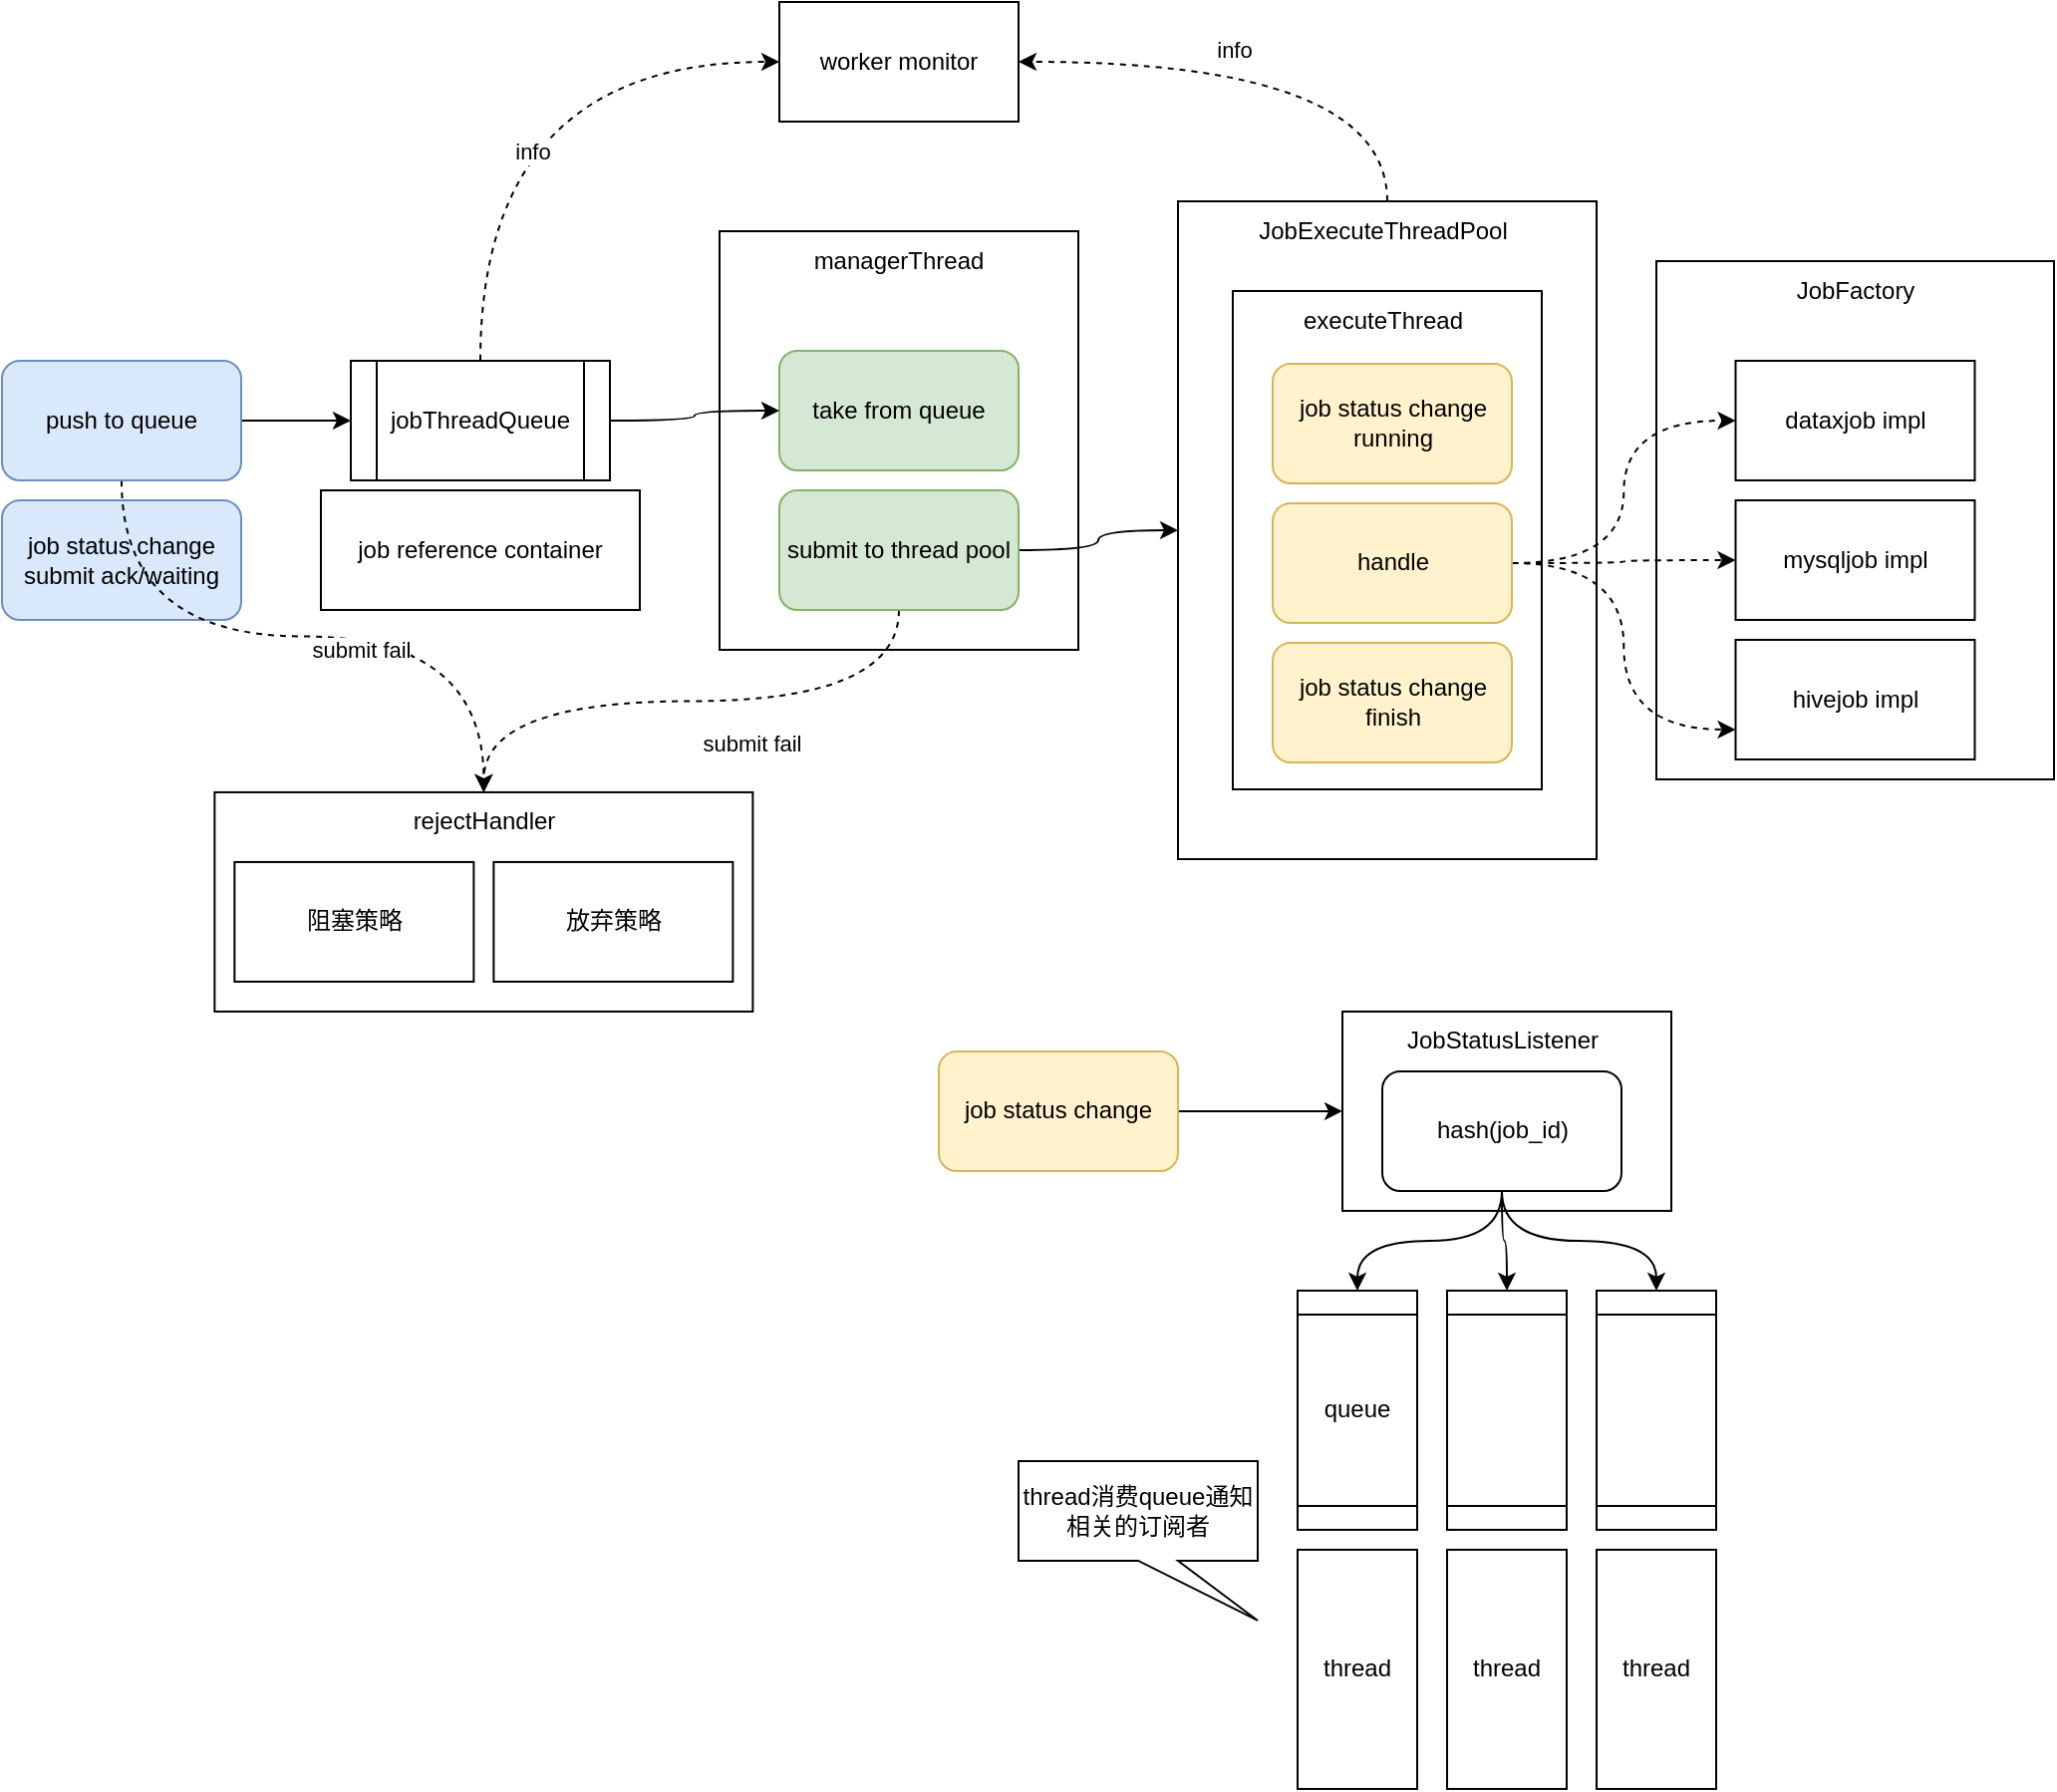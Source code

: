 <mxfile version="15.9.6" type="github">
  <diagram id="Te5YY8LxiNCL_96-FdH6" name="第 1 页">
    <mxGraphModel dx="3838" dy="4336" grid="1" gridSize="10" guides="1" tooltips="1" connect="1" arrows="1" fold="1" page="1" pageScale="1" pageWidth="1169" pageHeight="1654" math="0" shadow="0">
      <root>
        <mxCell id="0" />
        <mxCell id="1" parent="0" />
        <mxCell id="dTmaL1U6KmH8cPu5LNKW-108" style="edgeStyle=orthogonalEdgeStyle;curved=1;rounded=0;orthogonalLoop=1;jettySize=auto;html=1;entryX=1;entryY=0.5;entryDx=0;entryDy=0;dashed=1;" edge="1" parent="1" source="dTmaL1U6KmH8cPu5LNKW-19" target="dTmaL1U6KmH8cPu5LNKW-93">
          <mxGeometry relative="1" as="geometry">
            <Array as="points">
              <mxPoint x="-1485" y="-2240" />
            </Array>
          </mxGeometry>
        </mxCell>
        <mxCell id="dTmaL1U6KmH8cPu5LNKW-109" value="info" style="edgeLabel;html=1;align=center;verticalAlign=middle;resizable=0;points=[];" vertex="1" connectable="0" parent="dTmaL1U6KmH8cPu5LNKW-108">
          <mxGeometry x="0.158" y="-6" relative="1" as="geometry">
            <mxPoint as="offset" />
          </mxGeometry>
        </mxCell>
        <mxCell id="dTmaL1U6KmH8cPu5LNKW-19" value="" style="whiteSpace=wrap;html=1;" vertex="1" parent="1">
          <mxGeometry x="-1590" y="-2170" width="210" height="330" as="geometry" />
        </mxCell>
        <mxCell id="dTmaL1U6KmH8cPu5LNKW-101" value="" style="rounded=0;whiteSpace=wrap;html=1;" vertex="1" parent="1">
          <mxGeometry x="-1562.5" y="-2125" width="155" height="250" as="geometry" />
        </mxCell>
        <mxCell id="dTmaL1U6KmH8cPu5LNKW-85" value="" style="whiteSpace=wrap;html=1;" vertex="1" parent="1">
          <mxGeometry x="-1350" y="-2140" width="199.5" height="260" as="geometry" />
        </mxCell>
        <mxCell id="dTmaL1U6KmH8cPu5LNKW-107" style="edgeStyle=orthogonalEdgeStyle;curved=1;rounded=0;orthogonalLoop=1;jettySize=auto;html=1;entryX=0;entryY=0.5;entryDx=0;entryDy=0;dashed=1;" edge="1" parent="1" source="dTmaL1U6KmH8cPu5LNKW-16" target="dTmaL1U6KmH8cPu5LNKW-93">
          <mxGeometry relative="1" as="geometry">
            <Array as="points">
              <mxPoint x="-1940" y="-2240" />
            </Array>
          </mxGeometry>
        </mxCell>
        <mxCell id="dTmaL1U6KmH8cPu5LNKW-110" value="info" style="edgeLabel;html=1;align=center;verticalAlign=middle;resizable=0;points=[];" vertex="1" connectable="0" parent="dTmaL1U6KmH8cPu5LNKW-107">
          <mxGeometry x="-0.293" y="-26" relative="1" as="geometry">
            <mxPoint y="1" as="offset" />
          </mxGeometry>
        </mxCell>
        <mxCell id="dTmaL1U6KmH8cPu5LNKW-16" value="jobThreadQueue" style="shape=process;whiteSpace=wrap;html=1;backgroundOutline=1;" vertex="1" parent="1">
          <mxGeometry x="-2005" y="-2090" width="130" height="60" as="geometry" />
        </mxCell>
        <mxCell id="dTmaL1U6KmH8cPu5LNKW-18" value="" style="rounded=0;whiteSpace=wrap;html=1;" vertex="1" parent="1">
          <mxGeometry x="-1507.5" y="-1763.53" width="165" height="100" as="geometry" />
        </mxCell>
        <mxCell id="dTmaL1U6KmH8cPu5LNKW-103" style="edgeStyle=orthogonalEdgeStyle;curved=1;rounded=0;orthogonalLoop=1;jettySize=auto;html=1;entryX=0;entryY=0.5;entryDx=0;entryDy=0;dashed=1;" edge="1" parent="1" source="dTmaL1U6KmH8cPu5LNKW-20" target="dTmaL1U6KmH8cPu5LNKW-80">
          <mxGeometry relative="1" as="geometry" />
        </mxCell>
        <mxCell id="dTmaL1U6KmH8cPu5LNKW-104" style="edgeStyle=orthogonalEdgeStyle;curved=1;rounded=0;orthogonalLoop=1;jettySize=auto;html=1;dashed=1;" edge="1" parent="1" source="dTmaL1U6KmH8cPu5LNKW-20" target="dTmaL1U6KmH8cPu5LNKW-79">
          <mxGeometry relative="1" as="geometry" />
        </mxCell>
        <mxCell id="dTmaL1U6KmH8cPu5LNKW-105" style="edgeStyle=orthogonalEdgeStyle;curved=1;rounded=0;orthogonalLoop=1;jettySize=auto;html=1;entryX=0;entryY=0.75;entryDx=0;entryDy=0;dashed=1;" edge="1" parent="1" source="dTmaL1U6KmH8cPu5LNKW-20" target="dTmaL1U6KmH8cPu5LNKW-81">
          <mxGeometry relative="1" as="geometry" />
        </mxCell>
        <mxCell id="dTmaL1U6KmH8cPu5LNKW-20" value="handle" style="rounded=1;whiteSpace=wrap;html=1;fillColor=#fff2cc;strokeColor=#d6b656;" vertex="1" parent="1">
          <mxGeometry x="-1542.5" y="-2018.53" width="120" height="60" as="geometry" />
        </mxCell>
        <mxCell id="dTmaL1U6KmH8cPu5LNKW-22" value="job status change&lt;br&gt;running" style="rounded=1;whiteSpace=wrap;html=1;fillColor=#fff2cc;strokeColor=#d6b656;" vertex="1" parent="1">
          <mxGeometry x="-1542.5" y="-2088.53" width="120" height="60" as="geometry" />
        </mxCell>
        <mxCell id="dTmaL1U6KmH8cPu5LNKW-23" value="job status change&lt;br&gt;finish" style="rounded=1;whiteSpace=wrap;html=1;fillColor=#fff2cc;strokeColor=#d6b656;" vertex="1" parent="1">
          <mxGeometry x="-1542.5" y="-1948.53" width="120" height="60" as="geometry" />
        </mxCell>
        <mxCell id="dTmaL1U6KmH8cPu5LNKW-24" value="JobExecuteThreadPool" style="text;html=1;strokeColor=none;fillColor=none;align=center;verticalAlign=middle;whiteSpace=wrap;rounded=0;" vertex="1" parent="1">
          <mxGeometry x="-1517.5" y="-2170" width="60" height="30" as="geometry" />
        </mxCell>
        <mxCell id="dTmaL1U6KmH8cPu5LNKW-27" value="queue" style="shape=process;whiteSpace=wrap;html=1;backgroundOutline=1;direction=south;" vertex="1" parent="1">
          <mxGeometry x="-1530" y="-1623.53" width="60" height="120" as="geometry" />
        </mxCell>
        <mxCell id="dTmaL1U6KmH8cPu5LNKW-28" value="" style="shape=process;whiteSpace=wrap;html=1;backgroundOutline=1;direction=south;" vertex="1" parent="1">
          <mxGeometry x="-1455" y="-1623.53" width="60" height="120" as="geometry" />
        </mxCell>
        <mxCell id="dTmaL1U6KmH8cPu5LNKW-29" value="" style="shape=process;whiteSpace=wrap;html=1;backgroundOutline=1;direction=south;" vertex="1" parent="1">
          <mxGeometry x="-1380" y="-1623.53" width="60" height="120" as="geometry" />
        </mxCell>
        <mxCell id="dTmaL1U6KmH8cPu5LNKW-64" style="edgeStyle=orthogonalEdgeStyle;curved=1;rounded=0;orthogonalLoop=1;jettySize=auto;html=1;" edge="1" parent="1" source="dTmaL1U6KmH8cPu5LNKW-35" target="dTmaL1U6KmH8cPu5LNKW-27">
          <mxGeometry relative="1" as="geometry" />
        </mxCell>
        <mxCell id="dTmaL1U6KmH8cPu5LNKW-65" style="edgeStyle=orthogonalEdgeStyle;curved=1;rounded=0;orthogonalLoop=1;jettySize=auto;html=1;" edge="1" parent="1" source="dTmaL1U6KmH8cPu5LNKW-35" target="dTmaL1U6KmH8cPu5LNKW-28">
          <mxGeometry relative="1" as="geometry" />
        </mxCell>
        <mxCell id="dTmaL1U6KmH8cPu5LNKW-66" style="edgeStyle=orthogonalEdgeStyle;curved=1;rounded=0;orthogonalLoop=1;jettySize=auto;html=1;" edge="1" parent="1" source="dTmaL1U6KmH8cPu5LNKW-35" target="dTmaL1U6KmH8cPu5LNKW-29">
          <mxGeometry relative="1" as="geometry" />
        </mxCell>
        <mxCell id="dTmaL1U6KmH8cPu5LNKW-35" value="hash(job_id)" style="rounded=1;whiteSpace=wrap;html=1;" vertex="1" parent="1">
          <mxGeometry x="-1487.5" y="-1733.53" width="120" height="60" as="geometry" />
        </mxCell>
        <mxCell id="dTmaL1U6KmH8cPu5LNKW-36" value="JobStatusListener" style="text;html=1;strokeColor=none;fillColor=none;align=center;verticalAlign=middle;whiteSpace=wrap;rounded=0;" vertex="1" parent="1">
          <mxGeometry x="-1457.5" y="-1763.53" width="60" height="30" as="geometry" />
        </mxCell>
        <mxCell id="dTmaL1U6KmH8cPu5LNKW-42" value="job status change&lt;br&gt;submit ack/waiting" style="rounded=1;whiteSpace=wrap;html=1;fillColor=#dae8fc;strokeColor=#6c8ebf;" vertex="1" parent="1">
          <mxGeometry x="-2180" y="-2020" width="120" height="60" as="geometry" />
        </mxCell>
        <mxCell id="dTmaL1U6KmH8cPu5LNKW-44" value="thread" style="rounded=0;whiteSpace=wrap;html=1;direction=south;" vertex="1" parent="1">
          <mxGeometry x="-1530" y="-1493.53" width="60" height="120" as="geometry" />
        </mxCell>
        <mxCell id="dTmaL1U6KmH8cPu5LNKW-45" value="thread" style="rounded=0;whiteSpace=wrap;html=1;direction=south;" vertex="1" parent="1">
          <mxGeometry x="-1455" y="-1493.53" width="60" height="120" as="geometry" />
        </mxCell>
        <mxCell id="dTmaL1U6KmH8cPu5LNKW-46" value="thread" style="rounded=0;whiteSpace=wrap;html=1;direction=south;" vertex="1" parent="1">
          <mxGeometry x="-1380" y="-1493.53" width="60" height="120" as="geometry" />
        </mxCell>
        <mxCell id="dTmaL1U6KmH8cPu5LNKW-47" value="" style="whiteSpace=wrap;html=1;" vertex="1" parent="1">
          <mxGeometry x="-1820" y="-2155" width="180" height="210" as="geometry" />
        </mxCell>
        <mxCell id="dTmaL1U6KmH8cPu5LNKW-48" value="take from queue" style="rounded=1;whiteSpace=wrap;html=1;fillColor=#d5e8d4;strokeColor=#82b366;" vertex="1" parent="1">
          <mxGeometry x="-1790" y="-2095" width="120" height="60" as="geometry" />
        </mxCell>
        <mxCell id="dTmaL1U6KmH8cPu5LNKW-50" style="edgeStyle=orthogonalEdgeStyle;curved=1;rounded=0;orthogonalLoop=1;jettySize=auto;html=1;" edge="1" parent="1" source="dTmaL1U6KmH8cPu5LNKW-49" target="dTmaL1U6KmH8cPu5LNKW-16">
          <mxGeometry relative="1" as="geometry" />
        </mxCell>
        <mxCell id="dTmaL1U6KmH8cPu5LNKW-75" style="edgeStyle=orthogonalEdgeStyle;curved=1;rounded=0;orthogonalLoop=1;jettySize=auto;html=1;dashed=1;" edge="1" parent="1" source="dTmaL1U6KmH8cPu5LNKW-49" target="dTmaL1U6KmH8cPu5LNKW-55">
          <mxGeometry relative="1" as="geometry" />
        </mxCell>
        <mxCell id="dTmaL1U6KmH8cPu5LNKW-76" value="submit fail" style="edgeLabel;html=1;align=center;verticalAlign=middle;resizable=0;points=[];" vertex="1" connectable="0" parent="dTmaL1U6KmH8cPu5LNKW-75">
          <mxGeometry x="0.172" y="-6" relative="1" as="geometry">
            <mxPoint as="offset" />
          </mxGeometry>
        </mxCell>
        <mxCell id="dTmaL1U6KmH8cPu5LNKW-49" value="push to queue" style="rounded=1;whiteSpace=wrap;html=1;fillColor=#dae8fc;strokeColor=#6c8ebf;" vertex="1" parent="1">
          <mxGeometry x="-2180" y="-2090" width="120" height="60" as="geometry" />
        </mxCell>
        <mxCell id="dTmaL1U6KmH8cPu5LNKW-51" value="managerThread" style="text;html=1;strokeColor=none;fillColor=none;align=center;verticalAlign=middle;whiteSpace=wrap;rounded=0;" vertex="1" parent="1">
          <mxGeometry x="-1760" y="-2155" width="60" height="30" as="geometry" />
        </mxCell>
        <mxCell id="dTmaL1U6KmH8cPu5LNKW-60" style="edgeStyle=orthogonalEdgeStyle;curved=1;rounded=0;orthogonalLoop=1;jettySize=auto;html=1;" edge="1" parent="1" source="dTmaL1U6KmH8cPu5LNKW-53" target="dTmaL1U6KmH8cPu5LNKW-19">
          <mxGeometry relative="1" as="geometry" />
        </mxCell>
        <mxCell id="dTmaL1U6KmH8cPu5LNKW-73" style="edgeStyle=orthogonalEdgeStyle;curved=1;rounded=0;orthogonalLoop=1;jettySize=auto;html=1;dashed=1;exitX=0.5;exitY=1;exitDx=0;exitDy=0;" edge="1" parent="1" source="dTmaL1U6KmH8cPu5LNKW-53" target="dTmaL1U6KmH8cPu5LNKW-55">
          <mxGeometry relative="1" as="geometry" />
        </mxCell>
        <mxCell id="dTmaL1U6KmH8cPu5LNKW-74" value="submit fail" style="edgeLabel;html=1;align=center;verticalAlign=middle;resizable=0;points=[];" vertex="1" connectable="0" parent="dTmaL1U6KmH8cPu5LNKW-73">
          <mxGeometry x="-0.2" y="21" relative="1" as="geometry">
            <mxPoint as="offset" />
          </mxGeometry>
        </mxCell>
        <mxCell id="dTmaL1U6KmH8cPu5LNKW-53" value="submit to thread pool" style="rounded=1;whiteSpace=wrap;html=1;fillColor=#d5e8d4;strokeColor=#82b366;" vertex="1" parent="1">
          <mxGeometry x="-1790" y="-2025" width="120" height="60" as="geometry" />
        </mxCell>
        <mxCell id="dTmaL1U6KmH8cPu5LNKW-55" value="" style="rounded=0;whiteSpace=wrap;html=1;" vertex="1" parent="1">
          <mxGeometry x="-2073.32" y="-1873.53" width="270" height="110" as="geometry" />
        </mxCell>
        <mxCell id="dTmaL1U6KmH8cPu5LNKW-56" value="rejectHandler" style="text;html=1;strokeColor=none;fillColor=none;align=center;verticalAlign=middle;whiteSpace=wrap;rounded=0;" vertex="1" parent="1">
          <mxGeometry x="-1968.32" y="-1873.53" width="60" height="30" as="geometry" />
        </mxCell>
        <mxCell id="dTmaL1U6KmH8cPu5LNKW-69" value="&lt;span&gt;thread消费queue通知相关的订阅者&lt;/span&gt;" style="shape=callout;whiteSpace=wrap;html=1;perimeter=calloutPerimeter;position2=1;" vertex="1" parent="1">
          <mxGeometry x="-1670" y="-1538.03" width="120" height="80" as="geometry" />
        </mxCell>
        <mxCell id="dTmaL1U6KmH8cPu5LNKW-70" value="阻塞策略" style="rounded=0;whiteSpace=wrap;html=1;" vertex="1" parent="1">
          <mxGeometry x="-2063.32" y="-1838.53" width="120" height="60" as="geometry" />
        </mxCell>
        <mxCell id="dTmaL1U6KmH8cPu5LNKW-71" value="放弃策略" style="rounded=0;whiteSpace=wrap;html=1;" vertex="1" parent="1">
          <mxGeometry x="-1933.32" y="-1838.53" width="120" height="60" as="geometry" />
        </mxCell>
        <mxCell id="dTmaL1U6KmH8cPu5LNKW-79" value="mysqljob impl" style="rounded=0;whiteSpace=wrap;html=1;" vertex="1" parent="1">
          <mxGeometry x="-1310.25" y="-2020" width="120" height="60" as="geometry" />
        </mxCell>
        <mxCell id="dTmaL1U6KmH8cPu5LNKW-80" value="dataxjob impl" style="rounded=0;whiteSpace=wrap;html=1;" vertex="1" parent="1">
          <mxGeometry x="-1310.25" y="-2090" width="120" height="60" as="geometry" />
        </mxCell>
        <mxCell id="dTmaL1U6KmH8cPu5LNKW-81" value="hivejob impl" style="rounded=0;whiteSpace=wrap;html=1;" vertex="1" parent="1">
          <mxGeometry x="-1310.25" y="-1950" width="120" height="60" as="geometry" />
        </mxCell>
        <mxCell id="dTmaL1U6KmH8cPu5LNKW-86" value="JobFactory" style="text;html=1;strokeColor=none;fillColor=none;align=center;verticalAlign=middle;whiteSpace=wrap;rounded=0;" vertex="1" parent="1">
          <mxGeometry x="-1280.25" y="-2140" width="60" height="30" as="geometry" />
        </mxCell>
        <mxCell id="dTmaL1U6KmH8cPu5LNKW-92" style="edgeStyle=orthogonalEdgeStyle;curved=1;rounded=0;orthogonalLoop=1;jettySize=auto;html=1;" edge="1" parent="1" source="dTmaL1U6KmH8cPu5LNKW-16" target="dTmaL1U6KmH8cPu5LNKW-48">
          <mxGeometry relative="1" as="geometry" />
        </mxCell>
        <mxCell id="dTmaL1U6KmH8cPu5LNKW-93" value="worker monitor" style="rounded=0;whiteSpace=wrap;html=1;" vertex="1" parent="1">
          <mxGeometry x="-1790" y="-2270" width="120" height="60" as="geometry" />
        </mxCell>
        <mxCell id="dTmaL1U6KmH8cPu5LNKW-99" style="edgeStyle=orthogonalEdgeStyle;curved=1;rounded=0;orthogonalLoop=1;jettySize=auto;html=1;entryX=0;entryY=0.5;entryDx=0;entryDy=0;" edge="1" parent="1" source="dTmaL1U6KmH8cPu5LNKW-98" target="dTmaL1U6KmH8cPu5LNKW-18">
          <mxGeometry relative="1" as="geometry" />
        </mxCell>
        <mxCell id="dTmaL1U6KmH8cPu5LNKW-98" value="job status change" style="rounded=1;whiteSpace=wrap;html=1;fillColor=#fff2cc;strokeColor=#d6b656;" vertex="1" parent="1">
          <mxGeometry x="-1710" y="-1743.53" width="120" height="60" as="geometry" />
        </mxCell>
        <mxCell id="dTmaL1U6KmH8cPu5LNKW-102" value="executeThread" style="text;html=1;strokeColor=none;fillColor=none;align=center;verticalAlign=middle;whiteSpace=wrap;rounded=0;" vertex="1" parent="1">
          <mxGeometry x="-1517.5" y="-2125" width="60" height="30" as="geometry" />
        </mxCell>
        <mxCell id="dTmaL1U6KmH8cPu5LNKW-106" value="job reference container" style="rounded=0;whiteSpace=wrap;html=1;" vertex="1" parent="1">
          <mxGeometry x="-2020" y="-2025" width="160" height="60" as="geometry" />
        </mxCell>
      </root>
    </mxGraphModel>
  </diagram>
</mxfile>
